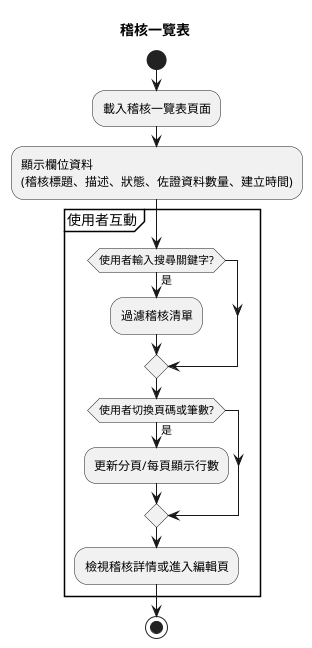 @startuml
title 稽核一覽表
start

:載入稽核一覽表頁面;

:顯示欄位資料
(稽核標題、描述、狀態、佐證資料數量、建立時間);

partition "使用者互動" {

    if (使用者輸入搜尋關鍵字?) then (是)
        :過濾稽核清單;
    endif

    if (使用者切換頁碼或筆數?) then (是)
        :更新分頁/每頁顯示行數;
    endif

    :檢視稽核詳情或進入編輯頁;
}

stop
@enduml
